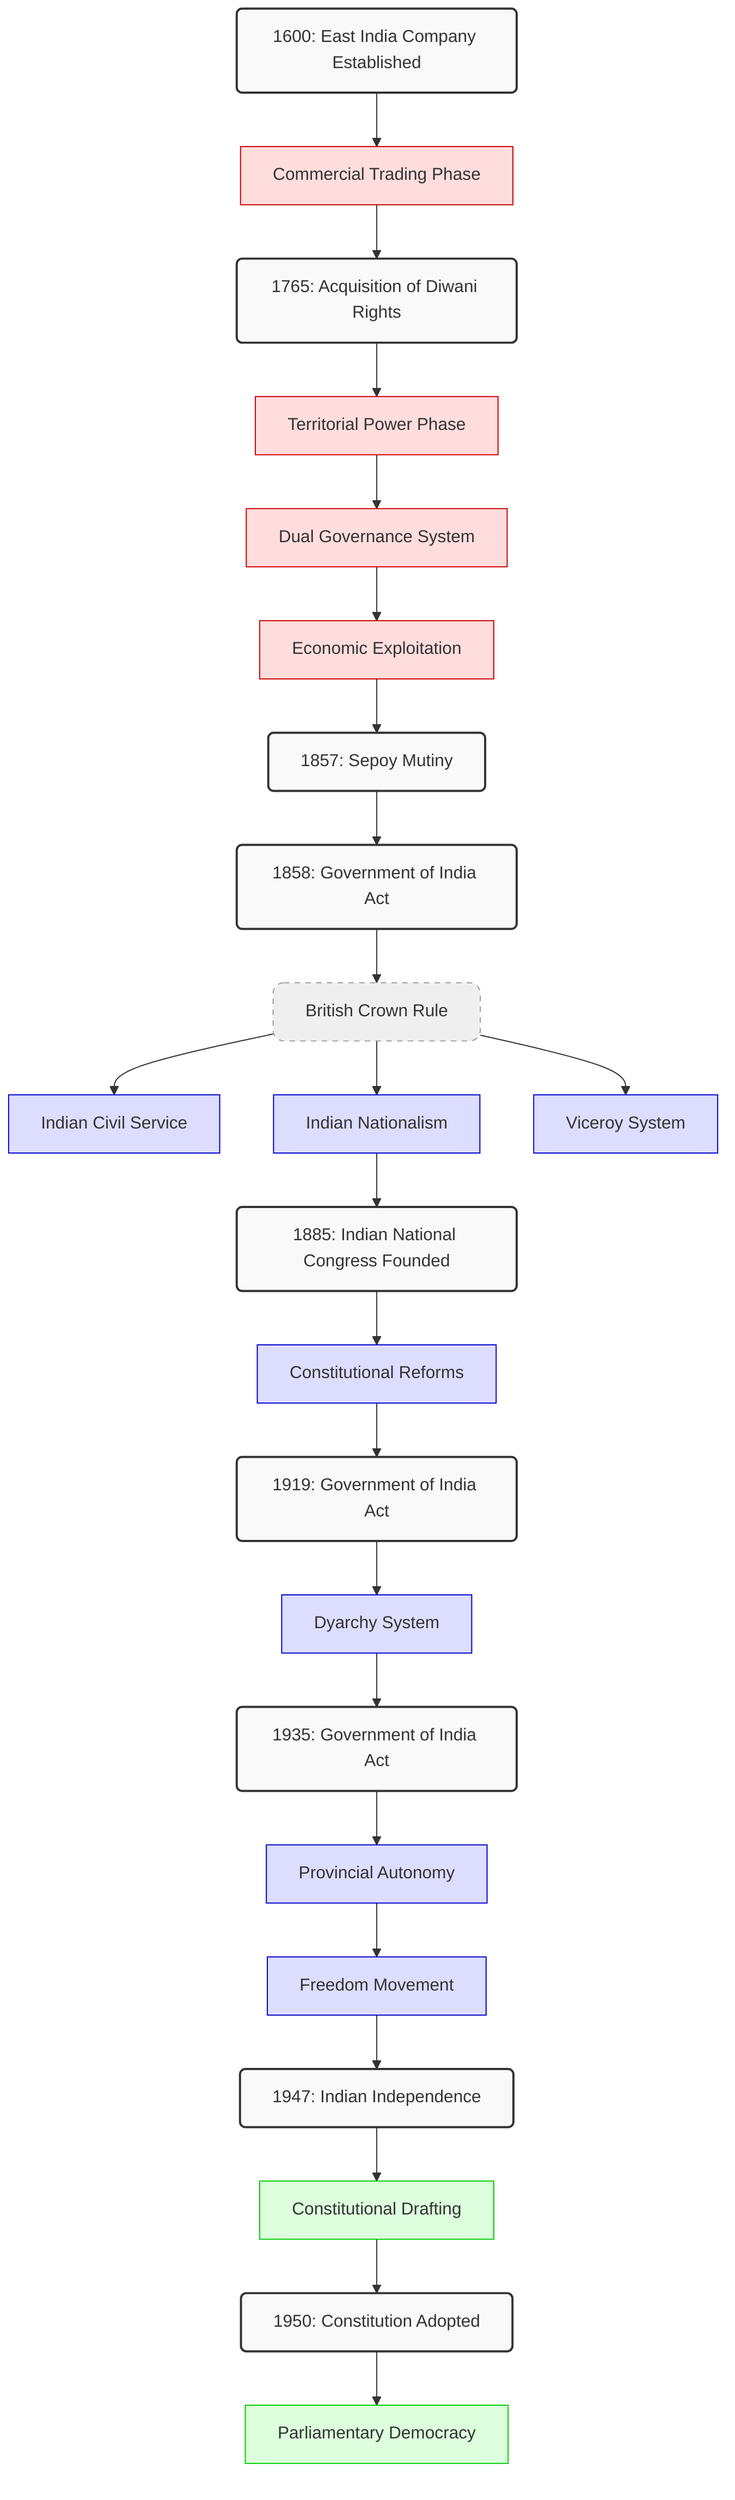 graph TD

    %% Class Definitions
    classDef timeNode fill:#f9f9f9,stroke:#333,stroke-width:2px,rx:5px,ry:5px
    classDef eicNode fill:#ffdddd,stroke:#cc0000
    classDef crownNode fill:#ddddff,stroke:#0000cc
    classDef indiaNode fill:#ddffdd,stroke:#00cc00
    classDef phaseNode fill:#efefef,stroke:#999999,stroke-width:1px,stroke-dasharray:5 5,rx:10px,ry:10px

    %% Node Definitions
    autonomy[Provincial Autonomy]:::crownNode
    commercial[Commercial Trading Phase]:::eicNode
    crown[British Crown Rule]:::phaseNode
    democracy[Parliamentary Democracy]:::indiaNode
    drafting[Constitutional Drafting]:::indiaNode
    dual[Dual Governance System]:::eicNode
    dyarchy[Dyarchy System]:::crownNode
    exploitation[Economic Exploitation]:::eicNode
    freedom[Freedom Movement]:::crownNode
    ics[Indian Civil Service]:::crownNode
    n1600[1600: East India Company Established]:::timeNode
    n1765[1765: Acquisition of Diwani Rights]:::timeNode
    n1857[1857: Sepoy Mutiny]:::timeNode
    n1858[1858: Government of India Act]:::timeNode
    n1885[1885: Indian National Congress Founded]:::timeNode
    n1919[1919: Government of India Act]:::timeNode
    n1935[1935: Government of India Act]:::timeNode
    n1947[1947: Indian Independence]:::timeNode
    n1950[1950: Constitution Adopted]:::timeNode
    nationalism[Indian Nationalism]:::crownNode
    reforms[Constitutional Reforms]:::crownNode
    territorial[Territorial Power Phase]:::eicNode
    viceroy[Viceroy System]:::crownNode

    %% Connections
    autonomy --> freedom
    commercial --> n1765
    crown --> ics
    crown --> nationalism
    crown --> viceroy
    drafting --> n1950
    dual --> exploitation
    dyarchy --> n1935
    exploitation --> n1857
    freedom --> n1947
    n1600 --> commercial
    n1765 --> territorial
    n1857 --> n1858
    n1858 --> crown
    n1885 --> reforms
    n1919 --> dyarchy
    n1935 --> autonomy
    n1947 --> drafting
    n1950 --> democracy
    nationalism --> n1885
    reforms --> n1919
    territorial --> dual